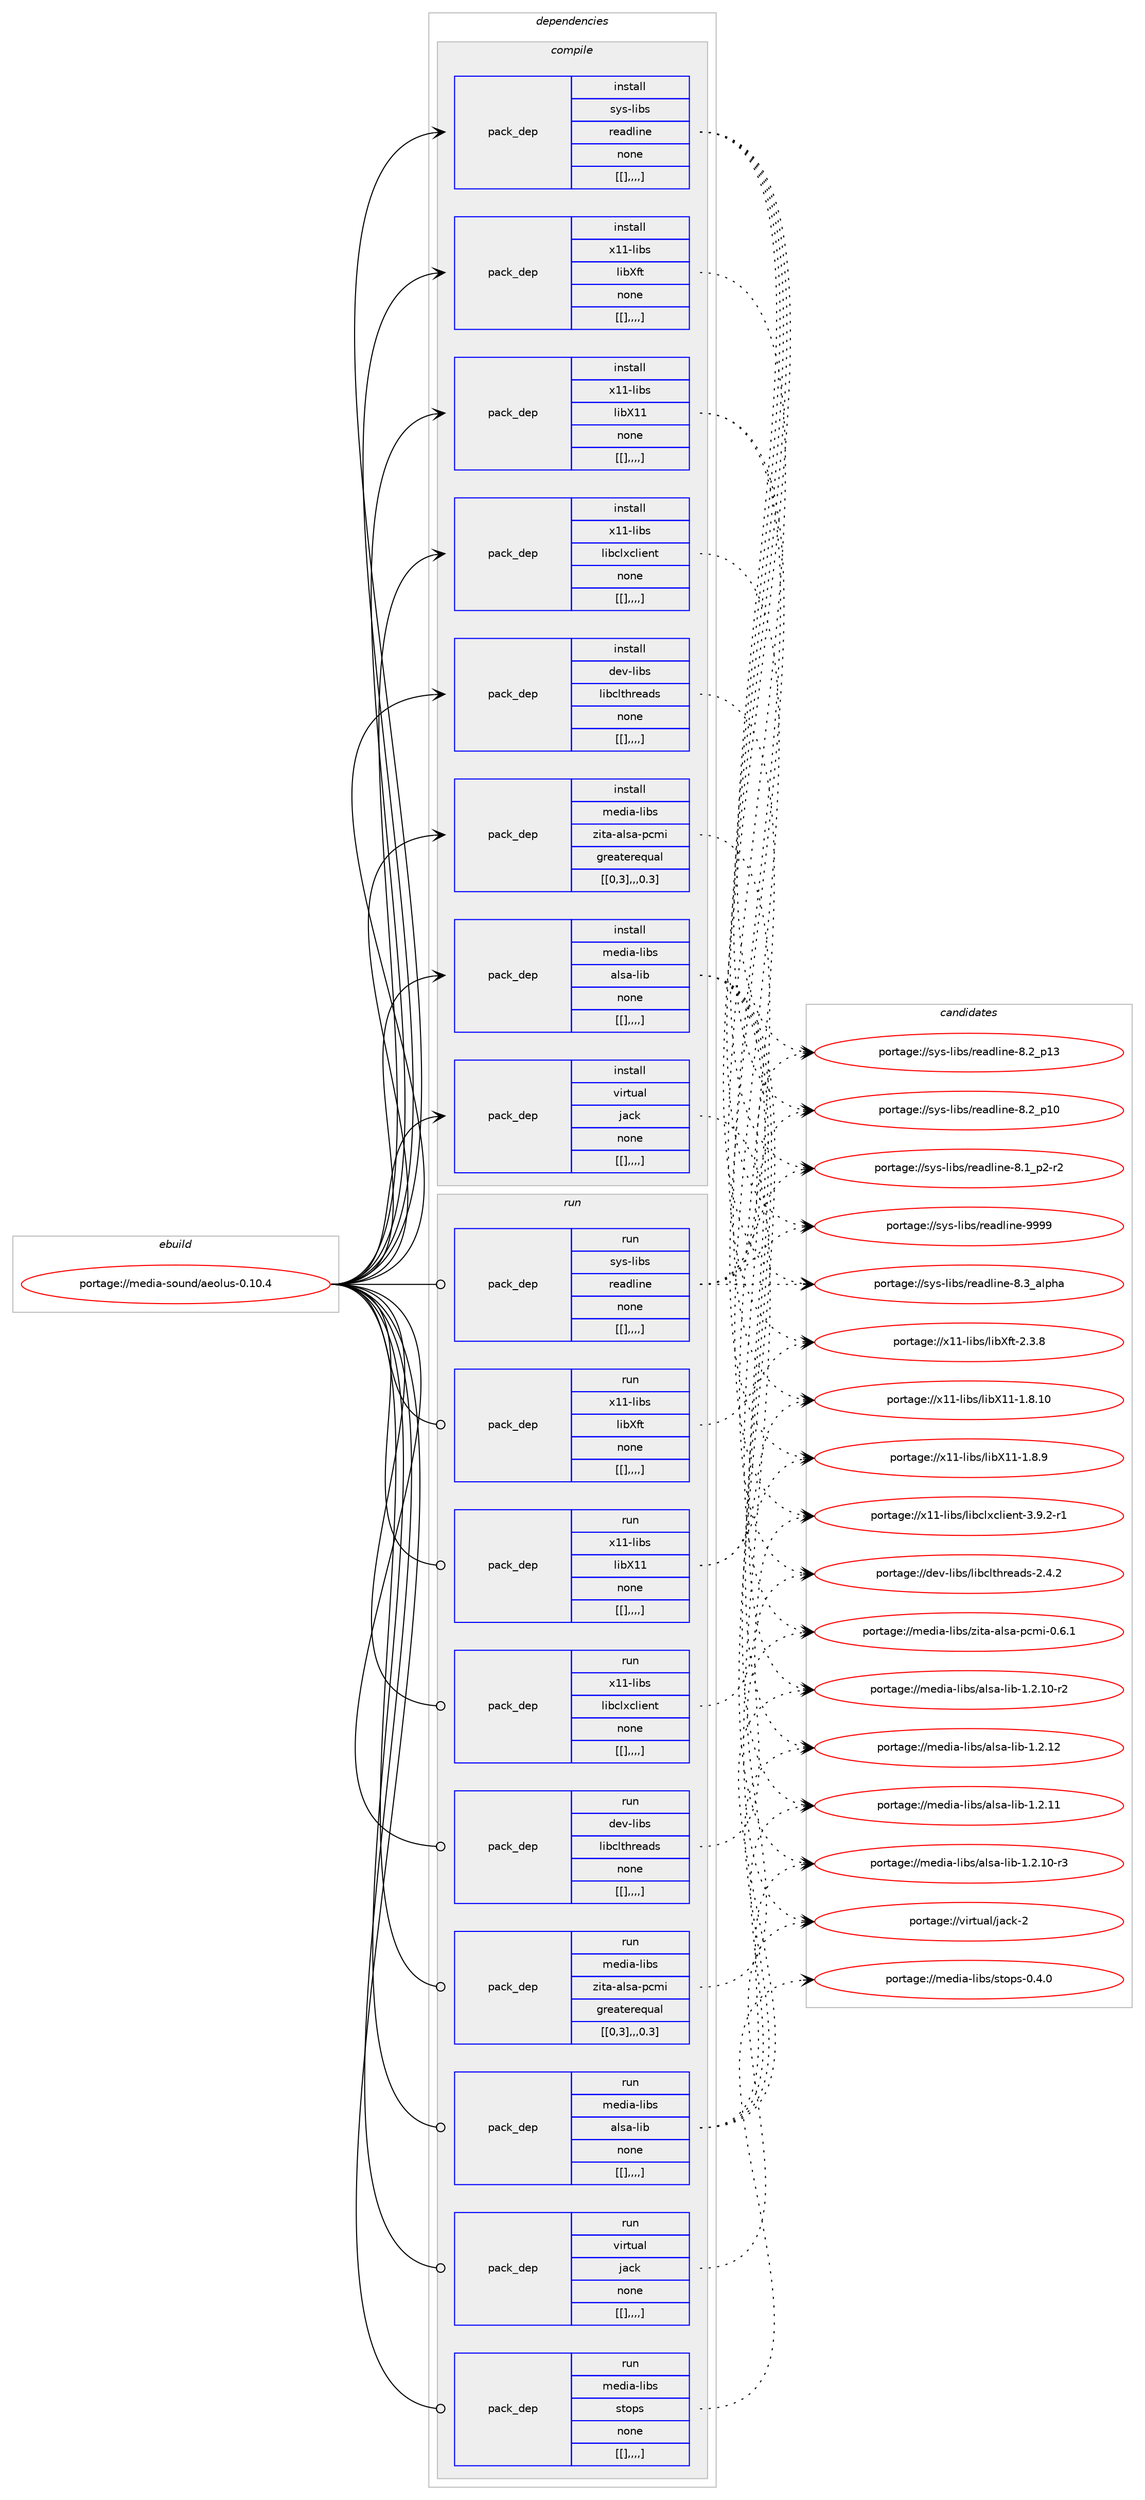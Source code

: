 digraph prolog {

# *************
# Graph options
# *************

newrank=true;
concentrate=true;
compound=true;
graph [rankdir=LR,fontname=Helvetica,fontsize=10,ranksep=1.5];#, ranksep=2.5, nodesep=0.2];
edge  [arrowhead=vee];
node  [fontname=Helvetica,fontsize=10];

# **********
# The ebuild
# **********

subgraph cluster_leftcol {
color=gray;
label=<<i>ebuild</i>>;
id [label="portage://media-sound/aeolus-0.10.4", color=red, width=4, href="../media-sound/aeolus-0.10.4.svg"];
}

# ****************
# The dependencies
# ****************

subgraph cluster_midcol {
color=gray;
label=<<i>dependencies</i>>;
subgraph cluster_compile {
fillcolor="#eeeeee";
style=filled;
label=<<i>compile</i>>;
subgraph pack243183 {
dependency328490 [label=<<TABLE BORDER="0" CELLBORDER="1" CELLSPACING="0" CELLPADDING="4" WIDTH="220"><TR><TD ROWSPAN="6" CELLPADDING="30">pack_dep</TD></TR><TR><TD WIDTH="110">install</TD></TR><TR><TD>dev-libs</TD></TR><TR><TD>libclthreads</TD></TR><TR><TD>none</TD></TR><TR><TD>[[],,,,]</TD></TR></TABLE>>, shape=none, color=blue];
}
id:e -> dependency328490:w [weight=20,style="solid",arrowhead="vee"];
subgraph pack243184 {
dependency328491 [label=<<TABLE BORDER="0" CELLBORDER="1" CELLSPACING="0" CELLPADDING="4" WIDTH="220"><TR><TD ROWSPAN="6" CELLPADDING="30">pack_dep</TD></TR><TR><TD WIDTH="110">install</TD></TR><TR><TD>media-libs</TD></TR><TR><TD>alsa-lib</TD></TR><TR><TD>none</TD></TR><TR><TD>[[],,,,]</TD></TR></TABLE>>, shape=none, color=blue];
}
id:e -> dependency328491:w [weight=20,style="solid",arrowhead="vee"];
subgraph pack243185 {
dependency328492 [label=<<TABLE BORDER="0" CELLBORDER="1" CELLSPACING="0" CELLPADDING="4" WIDTH="220"><TR><TD ROWSPAN="6" CELLPADDING="30">pack_dep</TD></TR><TR><TD WIDTH="110">install</TD></TR><TR><TD>media-libs</TD></TR><TR><TD>zita-alsa-pcmi</TD></TR><TR><TD>greaterequal</TD></TR><TR><TD>[[0,3],,,0.3]</TD></TR></TABLE>>, shape=none, color=blue];
}
id:e -> dependency328492:w [weight=20,style="solid",arrowhead="vee"];
subgraph pack243186 {
dependency328493 [label=<<TABLE BORDER="0" CELLBORDER="1" CELLSPACING="0" CELLPADDING="4" WIDTH="220"><TR><TD ROWSPAN="6" CELLPADDING="30">pack_dep</TD></TR><TR><TD WIDTH="110">install</TD></TR><TR><TD>sys-libs</TD></TR><TR><TD>readline</TD></TR><TR><TD>none</TD></TR><TR><TD>[[],,,,]</TD></TR></TABLE>>, shape=none, color=blue];
}
id:e -> dependency328493:w [weight=20,style="solid",arrowhead="vee"];
subgraph pack243187 {
dependency328494 [label=<<TABLE BORDER="0" CELLBORDER="1" CELLSPACING="0" CELLPADDING="4" WIDTH="220"><TR><TD ROWSPAN="6" CELLPADDING="30">pack_dep</TD></TR><TR><TD WIDTH="110">install</TD></TR><TR><TD>virtual</TD></TR><TR><TD>jack</TD></TR><TR><TD>none</TD></TR><TR><TD>[[],,,,]</TD></TR></TABLE>>, shape=none, color=blue];
}
id:e -> dependency328494:w [weight=20,style="solid",arrowhead="vee"];
subgraph pack243188 {
dependency328495 [label=<<TABLE BORDER="0" CELLBORDER="1" CELLSPACING="0" CELLPADDING="4" WIDTH="220"><TR><TD ROWSPAN="6" CELLPADDING="30">pack_dep</TD></TR><TR><TD WIDTH="110">install</TD></TR><TR><TD>x11-libs</TD></TR><TR><TD>libX11</TD></TR><TR><TD>none</TD></TR><TR><TD>[[],,,,]</TD></TR></TABLE>>, shape=none, color=blue];
}
id:e -> dependency328495:w [weight=20,style="solid",arrowhead="vee"];
subgraph pack243189 {
dependency328496 [label=<<TABLE BORDER="0" CELLBORDER="1" CELLSPACING="0" CELLPADDING="4" WIDTH="220"><TR><TD ROWSPAN="6" CELLPADDING="30">pack_dep</TD></TR><TR><TD WIDTH="110">install</TD></TR><TR><TD>x11-libs</TD></TR><TR><TD>libXft</TD></TR><TR><TD>none</TD></TR><TR><TD>[[],,,,]</TD></TR></TABLE>>, shape=none, color=blue];
}
id:e -> dependency328496:w [weight=20,style="solid",arrowhead="vee"];
subgraph pack243190 {
dependency328497 [label=<<TABLE BORDER="0" CELLBORDER="1" CELLSPACING="0" CELLPADDING="4" WIDTH="220"><TR><TD ROWSPAN="6" CELLPADDING="30">pack_dep</TD></TR><TR><TD WIDTH="110">install</TD></TR><TR><TD>x11-libs</TD></TR><TR><TD>libclxclient</TD></TR><TR><TD>none</TD></TR><TR><TD>[[],,,,]</TD></TR></TABLE>>, shape=none, color=blue];
}
id:e -> dependency328497:w [weight=20,style="solid",arrowhead="vee"];
}
subgraph cluster_compileandrun {
fillcolor="#eeeeee";
style=filled;
label=<<i>compile and run</i>>;
}
subgraph cluster_run {
fillcolor="#eeeeee";
style=filled;
label=<<i>run</i>>;
subgraph pack243191 {
dependency328498 [label=<<TABLE BORDER="0" CELLBORDER="1" CELLSPACING="0" CELLPADDING="4" WIDTH="220"><TR><TD ROWSPAN="6" CELLPADDING="30">pack_dep</TD></TR><TR><TD WIDTH="110">run</TD></TR><TR><TD>dev-libs</TD></TR><TR><TD>libclthreads</TD></TR><TR><TD>none</TD></TR><TR><TD>[[],,,,]</TD></TR></TABLE>>, shape=none, color=blue];
}
id:e -> dependency328498:w [weight=20,style="solid",arrowhead="odot"];
subgraph pack243192 {
dependency328499 [label=<<TABLE BORDER="0" CELLBORDER="1" CELLSPACING="0" CELLPADDING="4" WIDTH="220"><TR><TD ROWSPAN="6" CELLPADDING="30">pack_dep</TD></TR><TR><TD WIDTH="110">run</TD></TR><TR><TD>media-libs</TD></TR><TR><TD>alsa-lib</TD></TR><TR><TD>none</TD></TR><TR><TD>[[],,,,]</TD></TR></TABLE>>, shape=none, color=blue];
}
id:e -> dependency328499:w [weight=20,style="solid",arrowhead="odot"];
subgraph pack243193 {
dependency328500 [label=<<TABLE BORDER="0" CELLBORDER="1" CELLSPACING="0" CELLPADDING="4" WIDTH="220"><TR><TD ROWSPAN="6" CELLPADDING="30">pack_dep</TD></TR><TR><TD WIDTH="110">run</TD></TR><TR><TD>media-libs</TD></TR><TR><TD>stops</TD></TR><TR><TD>none</TD></TR><TR><TD>[[],,,,]</TD></TR></TABLE>>, shape=none, color=blue];
}
id:e -> dependency328500:w [weight=20,style="solid",arrowhead="odot"];
subgraph pack243194 {
dependency328501 [label=<<TABLE BORDER="0" CELLBORDER="1" CELLSPACING="0" CELLPADDING="4" WIDTH="220"><TR><TD ROWSPAN="6" CELLPADDING="30">pack_dep</TD></TR><TR><TD WIDTH="110">run</TD></TR><TR><TD>media-libs</TD></TR><TR><TD>zita-alsa-pcmi</TD></TR><TR><TD>greaterequal</TD></TR><TR><TD>[[0,3],,,0.3]</TD></TR></TABLE>>, shape=none, color=blue];
}
id:e -> dependency328501:w [weight=20,style="solid",arrowhead="odot"];
subgraph pack243195 {
dependency328502 [label=<<TABLE BORDER="0" CELLBORDER="1" CELLSPACING="0" CELLPADDING="4" WIDTH="220"><TR><TD ROWSPAN="6" CELLPADDING="30">pack_dep</TD></TR><TR><TD WIDTH="110">run</TD></TR><TR><TD>sys-libs</TD></TR><TR><TD>readline</TD></TR><TR><TD>none</TD></TR><TR><TD>[[],,,,]</TD></TR></TABLE>>, shape=none, color=blue];
}
id:e -> dependency328502:w [weight=20,style="solid",arrowhead="odot"];
subgraph pack243196 {
dependency328503 [label=<<TABLE BORDER="0" CELLBORDER="1" CELLSPACING="0" CELLPADDING="4" WIDTH="220"><TR><TD ROWSPAN="6" CELLPADDING="30">pack_dep</TD></TR><TR><TD WIDTH="110">run</TD></TR><TR><TD>virtual</TD></TR><TR><TD>jack</TD></TR><TR><TD>none</TD></TR><TR><TD>[[],,,,]</TD></TR></TABLE>>, shape=none, color=blue];
}
id:e -> dependency328503:w [weight=20,style="solid",arrowhead="odot"];
subgraph pack243197 {
dependency328504 [label=<<TABLE BORDER="0" CELLBORDER="1" CELLSPACING="0" CELLPADDING="4" WIDTH="220"><TR><TD ROWSPAN="6" CELLPADDING="30">pack_dep</TD></TR><TR><TD WIDTH="110">run</TD></TR><TR><TD>x11-libs</TD></TR><TR><TD>libX11</TD></TR><TR><TD>none</TD></TR><TR><TD>[[],,,,]</TD></TR></TABLE>>, shape=none, color=blue];
}
id:e -> dependency328504:w [weight=20,style="solid",arrowhead="odot"];
subgraph pack243198 {
dependency328505 [label=<<TABLE BORDER="0" CELLBORDER="1" CELLSPACING="0" CELLPADDING="4" WIDTH="220"><TR><TD ROWSPAN="6" CELLPADDING="30">pack_dep</TD></TR><TR><TD WIDTH="110">run</TD></TR><TR><TD>x11-libs</TD></TR><TR><TD>libXft</TD></TR><TR><TD>none</TD></TR><TR><TD>[[],,,,]</TD></TR></TABLE>>, shape=none, color=blue];
}
id:e -> dependency328505:w [weight=20,style="solid",arrowhead="odot"];
subgraph pack243199 {
dependency328506 [label=<<TABLE BORDER="0" CELLBORDER="1" CELLSPACING="0" CELLPADDING="4" WIDTH="220"><TR><TD ROWSPAN="6" CELLPADDING="30">pack_dep</TD></TR><TR><TD WIDTH="110">run</TD></TR><TR><TD>x11-libs</TD></TR><TR><TD>libclxclient</TD></TR><TR><TD>none</TD></TR><TR><TD>[[],,,,]</TD></TR></TABLE>>, shape=none, color=blue];
}
id:e -> dependency328506:w [weight=20,style="solid",arrowhead="odot"];
}
}

# **************
# The candidates
# **************

subgraph cluster_choices {
rank=same;
color=gray;
label=<<i>candidates</i>>;

subgraph choice243183 {
color=black;
nodesep=1;
choice100101118451081059811547108105989910811610411410197100115455046524650 [label="portage://dev-libs/libclthreads-2.4.2", color=red, width=4,href="../dev-libs/libclthreads-2.4.2.svg"];
dependency328490:e -> choice100101118451081059811547108105989910811610411410197100115455046524650:w [style=dotted,weight="100"];
}
subgraph choice243184 {
color=black;
nodesep=1;
choice109101100105974510810598115479710811597451081059845494650464950 [label="portage://media-libs/alsa-lib-1.2.12", color=red, width=4,href="../media-libs/alsa-lib-1.2.12.svg"];
choice109101100105974510810598115479710811597451081059845494650464949 [label="portage://media-libs/alsa-lib-1.2.11", color=red, width=4,href="../media-libs/alsa-lib-1.2.11.svg"];
choice1091011001059745108105981154797108115974510810598454946504649484511451 [label="portage://media-libs/alsa-lib-1.2.10-r3", color=red, width=4,href="../media-libs/alsa-lib-1.2.10-r3.svg"];
choice1091011001059745108105981154797108115974510810598454946504649484511450 [label="portage://media-libs/alsa-lib-1.2.10-r2", color=red, width=4,href="../media-libs/alsa-lib-1.2.10-r2.svg"];
dependency328491:e -> choice109101100105974510810598115479710811597451081059845494650464950:w [style=dotted,weight="100"];
dependency328491:e -> choice109101100105974510810598115479710811597451081059845494650464949:w [style=dotted,weight="100"];
dependency328491:e -> choice1091011001059745108105981154797108115974510810598454946504649484511451:w [style=dotted,weight="100"];
dependency328491:e -> choice1091011001059745108105981154797108115974510810598454946504649484511450:w [style=dotted,weight="100"];
}
subgraph choice243185 {
color=black;
nodesep=1;
choice10910110010597451081059811547122105116974597108115974511299109105454846544649 [label="portage://media-libs/zita-alsa-pcmi-0.6.1", color=red, width=4,href="../media-libs/zita-alsa-pcmi-0.6.1.svg"];
dependency328492:e -> choice10910110010597451081059811547122105116974597108115974511299109105454846544649:w [style=dotted,weight="100"];
}
subgraph choice243186 {
color=black;
nodesep=1;
choice115121115451081059811547114101971001081051101014557575757 [label="portage://sys-libs/readline-9999", color=red, width=4,href="../sys-libs/readline-9999.svg"];
choice1151211154510810598115471141019710010810511010145564651959710811210497 [label="portage://sys-libs/readline-8.3_alpha", color=red, width=4,href="../sys-libs/readline-8.3_alpha.svg"];
choice1151211154510810598115471141019710010810511010145564650951124951 [label="portage://sys-libs/readline-8.2_p13", color=red, width=4,href="../sys-libs/readline-8.2_p13.svg"];
choice1151211154510810598115471141019710010810511010145564650951124948 [label="portage://sys-libs/readline-8.2_p10", color=red, width=4,href="../sys-libs/readline-8.2_p10.svg"];
choice115121115451081059811547114101971001081051101014556464995112504511450 [label="portage://sys-libs/readline-8.1_p2-r2", color=red, width=4,href="../sys-libs/readline-8.1_p2-r2.svg"];
dependency328493:e -> choice115121115451081059811547114101971001081051101014557575757:w [style=dotted,weight="100"];
dependency328493:e -> choice1151211154510810598115471141019710010810511010145564651959710811210497:w [style=dotted,weight="100"];
dependency328493:e -> choice1151211154510810598115471141019710010810511010145564650951124951:w [style=dotted,weight="100"];
dependency328493:e -> choice1151211154510810598115471141019710010810511010145564650951124948:w [style=dotted,weight="100"];
dependency328493:e -> choice115121115451081059811547114101971001081051101014556464995112504511450:w [style=dotted,weight="100"];
}
subgraph choice243187 {
color=black;
nodesep=1;
choice118105114116117971084710697991074550 [label="portage://virtual/jack-2", color=red, width=4,href="../virtual/jack-2.svg"];
dependency328494:e -> choice118105114116117971084710697991074550:w [style=dotted,weight="100"];
}
subgraph choice243188 {
color=black;
nodesep=1;
choice12049494510810598115471081059888494945494656464948 [label="portage://x11-libs/libX11-1.8.10", color=red, width=4,href="../x11-libs/libX11-1.8.10.svg"];
choice120494945108105981154710810598884949454946564657 [label="portage://x11-libs/libX11-1.8.9", color=red, width=4,href="../x11-libs/libX11-1.8.9.svg"];
dependency328495:e -> choice12049494510810598115471081059888494945494656464948:w [style=dotted,weight="100"];
dependency328495:e -> choice120494945108105981154710810598884949454946564657:w [style=dotted,weight="100"];
}
subgraph choice243189 {
color=black;
nodesep=1;
choice12049494510810598115471081059888102116455046514656 [label="portage://x11-libs/libXft-2.3.8", color=red, width=4,href="../x11-libs/libXft-2.3.8.svg"];
dependency328496:e -> choice12049494510810598115471081059888102116455046514656:w [style=dotted,weight="100"];
}
subgraph choice243190 {
color=black;
nodesep=1;
choice12049494510810598115471081059899108120991081051011101164551465746504511449 [label="portage://x11-libs/libclxclient-3.9.2-r1", color=red, width=4,href="../x11-libs/libclxclient-3.9.2-r1.svg"];
dependency328497:e -> choice12049494510810598115471081059899108120991081051011101164551465746504511449:w [style=dotted,weight="100"];
}
subgraph choice243191 {
color=black;
nodesep=1;
choice100101118451081059811547108105989910811610411410197100115455046524650 [label="portage://dev-libs/libclthreads-2.4.2", color=red, width=4,href="../dev-libs/libclthreads-2.4.2.svg"];
dependency328498:e -> choice100101118451081059811547108105989910811610411410197100115455046524650:w [style=dotted,weight="100"];
}
subgraph choice243192 {
color=black;
nodesep=1;
choice109101100105974510810598115479710811597451081059845494650464950 [label="portage://media-libs/alsa-lib-1.2.12", color=red, width=4,href="../media-libs/alsa-lib-1.2.12.svg"];
choice109101100105974510810598115479710811597451081059845494650464949 [label="portage://media-libs/alsa-lib-1.2.11", color=red, width=4,href="../media-libs/alsa-lib-1.2.11.svg"];
choice1091011001059745108105981154797108115974510810598454946504649484511451 [label="portage://media-libs/alsa-lib-1.2.10-r3", color=red, width=4,href="../media-libs/alsa-lib-1.2.10-r3.svg"];
choice1091011001059745108105981154797108115974510810598454946504649484511450 [label="portage://media-libs/alsa-lib-1.2.10-r2", color=red, width=4,href="../media-libs/alsa-lib-1.2.10-r2.svg"];
dependency328499:e -> choice109101100105974510810598115479710811597451081059845494650464950:w [style=dotted,weight="100"];
dependency328499:e -> choice109101100105974510810598115479710811597451081059845494650464949:w [style=dotted,weight="100"];
dependency328499:e -> choice1091011001059745108105981154797108115974510810598454946504649484511451:w [style=dotted,weight="100"];
dependency328499:e -> choice1091011001059745108105981154797108115974510810598454946504649484511450:w [style=dotted,weight="100"];
}
subgraph choice243193 {
color=black;
nodesep=1;
choice10910110010597451081059811547115116111112115454846524648 [label="portage://media-libs/stops-0.4.0", color=red, width=4,href="../media-libs/stops-0.4.0.svg"];
dependency328500:e -> choice10910110010597451081059811547115116111112115454846524648:w [style=dotted,weight="100"];
}
subgraph choice243194 {
color=black;
nodesep=1;
choice10910110010597451081059811547122105116974597108115974511299109105454846544649 [label="portage://media-libs/zita-alsa-pcmi-0.6.1", color=red, width=4,href="../media-libs/zita-alsa-pcmi-0.6.1.svg"];
dependency328501:e -> choice10910110010597451081059811547122105116974597108115974511299109105454846544649:w [style=dotted,weight="100"];
}
subgraph choice243195 {
color=black;
nodesep=1;
choice115121115451081059811547114101971001081051101014557575757 [label="portage://sys-libs/readline-9999", color=red, width=4,href="../sys-libs/readline-9999.svg"];
choice1151211154510810598115471141019710010810511010145564651959710811210497 [label="portage://sys-libs/readline-8.3_alpha", color=red, width=4,href="../sys-libs/readline-8.3_alpha.svg"];
choice1151211154510810598115471141019710010810511010145564650951124951 [label="portage://sys-libs/readline-8.2_p13", color=red, width=4,href="../sys-libs/readline-8.2_p13.svg"];
choice1151211154510810598115471141019710010810511010145564650951124948 [label="portage://sys-libs/readline-8.2_p10", color=red, width=4,href="../sys-libs/readline-8.2_p10.svg"];
choice115121115451081059811547114101971001081051101014556464995112504511450 [label="portage://sys-libs/readline-8.1_p2-r2", color=red, width=4,href="../sys-libs/readline-8.1_p2-r2.svg"];
dependency328502:e -> choice115121115451081059811547114101971001081051101014557575757:w [style=dotted,weight="100"];
dependency328502:e -> choice1151211154510810598115471141019710010810511010145564651959710811210497:w [style=dotted,weight="100"];
dependency328502:e -> choice1151211154510810598115471141019710010810511010145564650951124951:w [style=dotted,weight="100"];
dependency328502:e -> choice1151211154510810598115471141019710010810511010145564650951124948:w [style=dotted,weight="100"];
dependency328502:e -> choice115121115451081059811547114101971001081051101014556464995112504511450:w [style=dotted,weight="100"];
}
subgraph choice243196 {
color=black;
nodesep=1;
choice118105114116117971084710697991074550 [label="portage://virtual/jack-2", color=red, width=4,href="../virtual/jack-2.svg"];
dependency328503:e -> choice118105114116117971084710697991074550:w [style=dotted,weight="100"];
}
subgraph choice243197 {
color=black;
nodesep=1;
choice12049494510810598115471081059888494945494656464948 [label="portage://x11-libs/libX11-1.8.10", color=red, width=4,href="../x11-libs/libX11-1.8.10.svg"];
choice120494945108105981154710810598884949454946564657 [label="portage://x11-libs/libX11-1.8.9", color=red, width=4,href="../x11-libs/libX11-1.8.9.svg"];
dependency328504:e -> choice12049494510810598115471081059888494945494656464948:w [style=dotted,weight="100"];
dependency328504:e -> choice120494945108105981154710810598884949454946564657:w [style=dotted,weight="100"];
}
subgraph choice243198 {
color=black;
nodesep=1;
choice12049494510810598115471081059888102116455046514656 [label="portage://x11-libs/libXft-2.3.8", color=red, width=4,href="../x11-libs/libXft-2.3.8.svg"];
dependency328505:e -> choice12049494510810598115471081059888102116455046514656:w [style=dotted,weight="100"];
}
subgraph choice243199 {
color=black;
nodesep=1;
choice12049494510810598115471081059899108120991081051011101164551465746504511449 [label="portage://x11-libs/libclxclient-3.9.2-r1", color=red, width=4,href="../x11-libs/libclxclient-3.9.2-r1.svg"];
dependency328506:e -> choice12049494510810598115471081059899108120991081051011101164551465746504511449:w [style=dotted,weight="100"];
}
}

}
